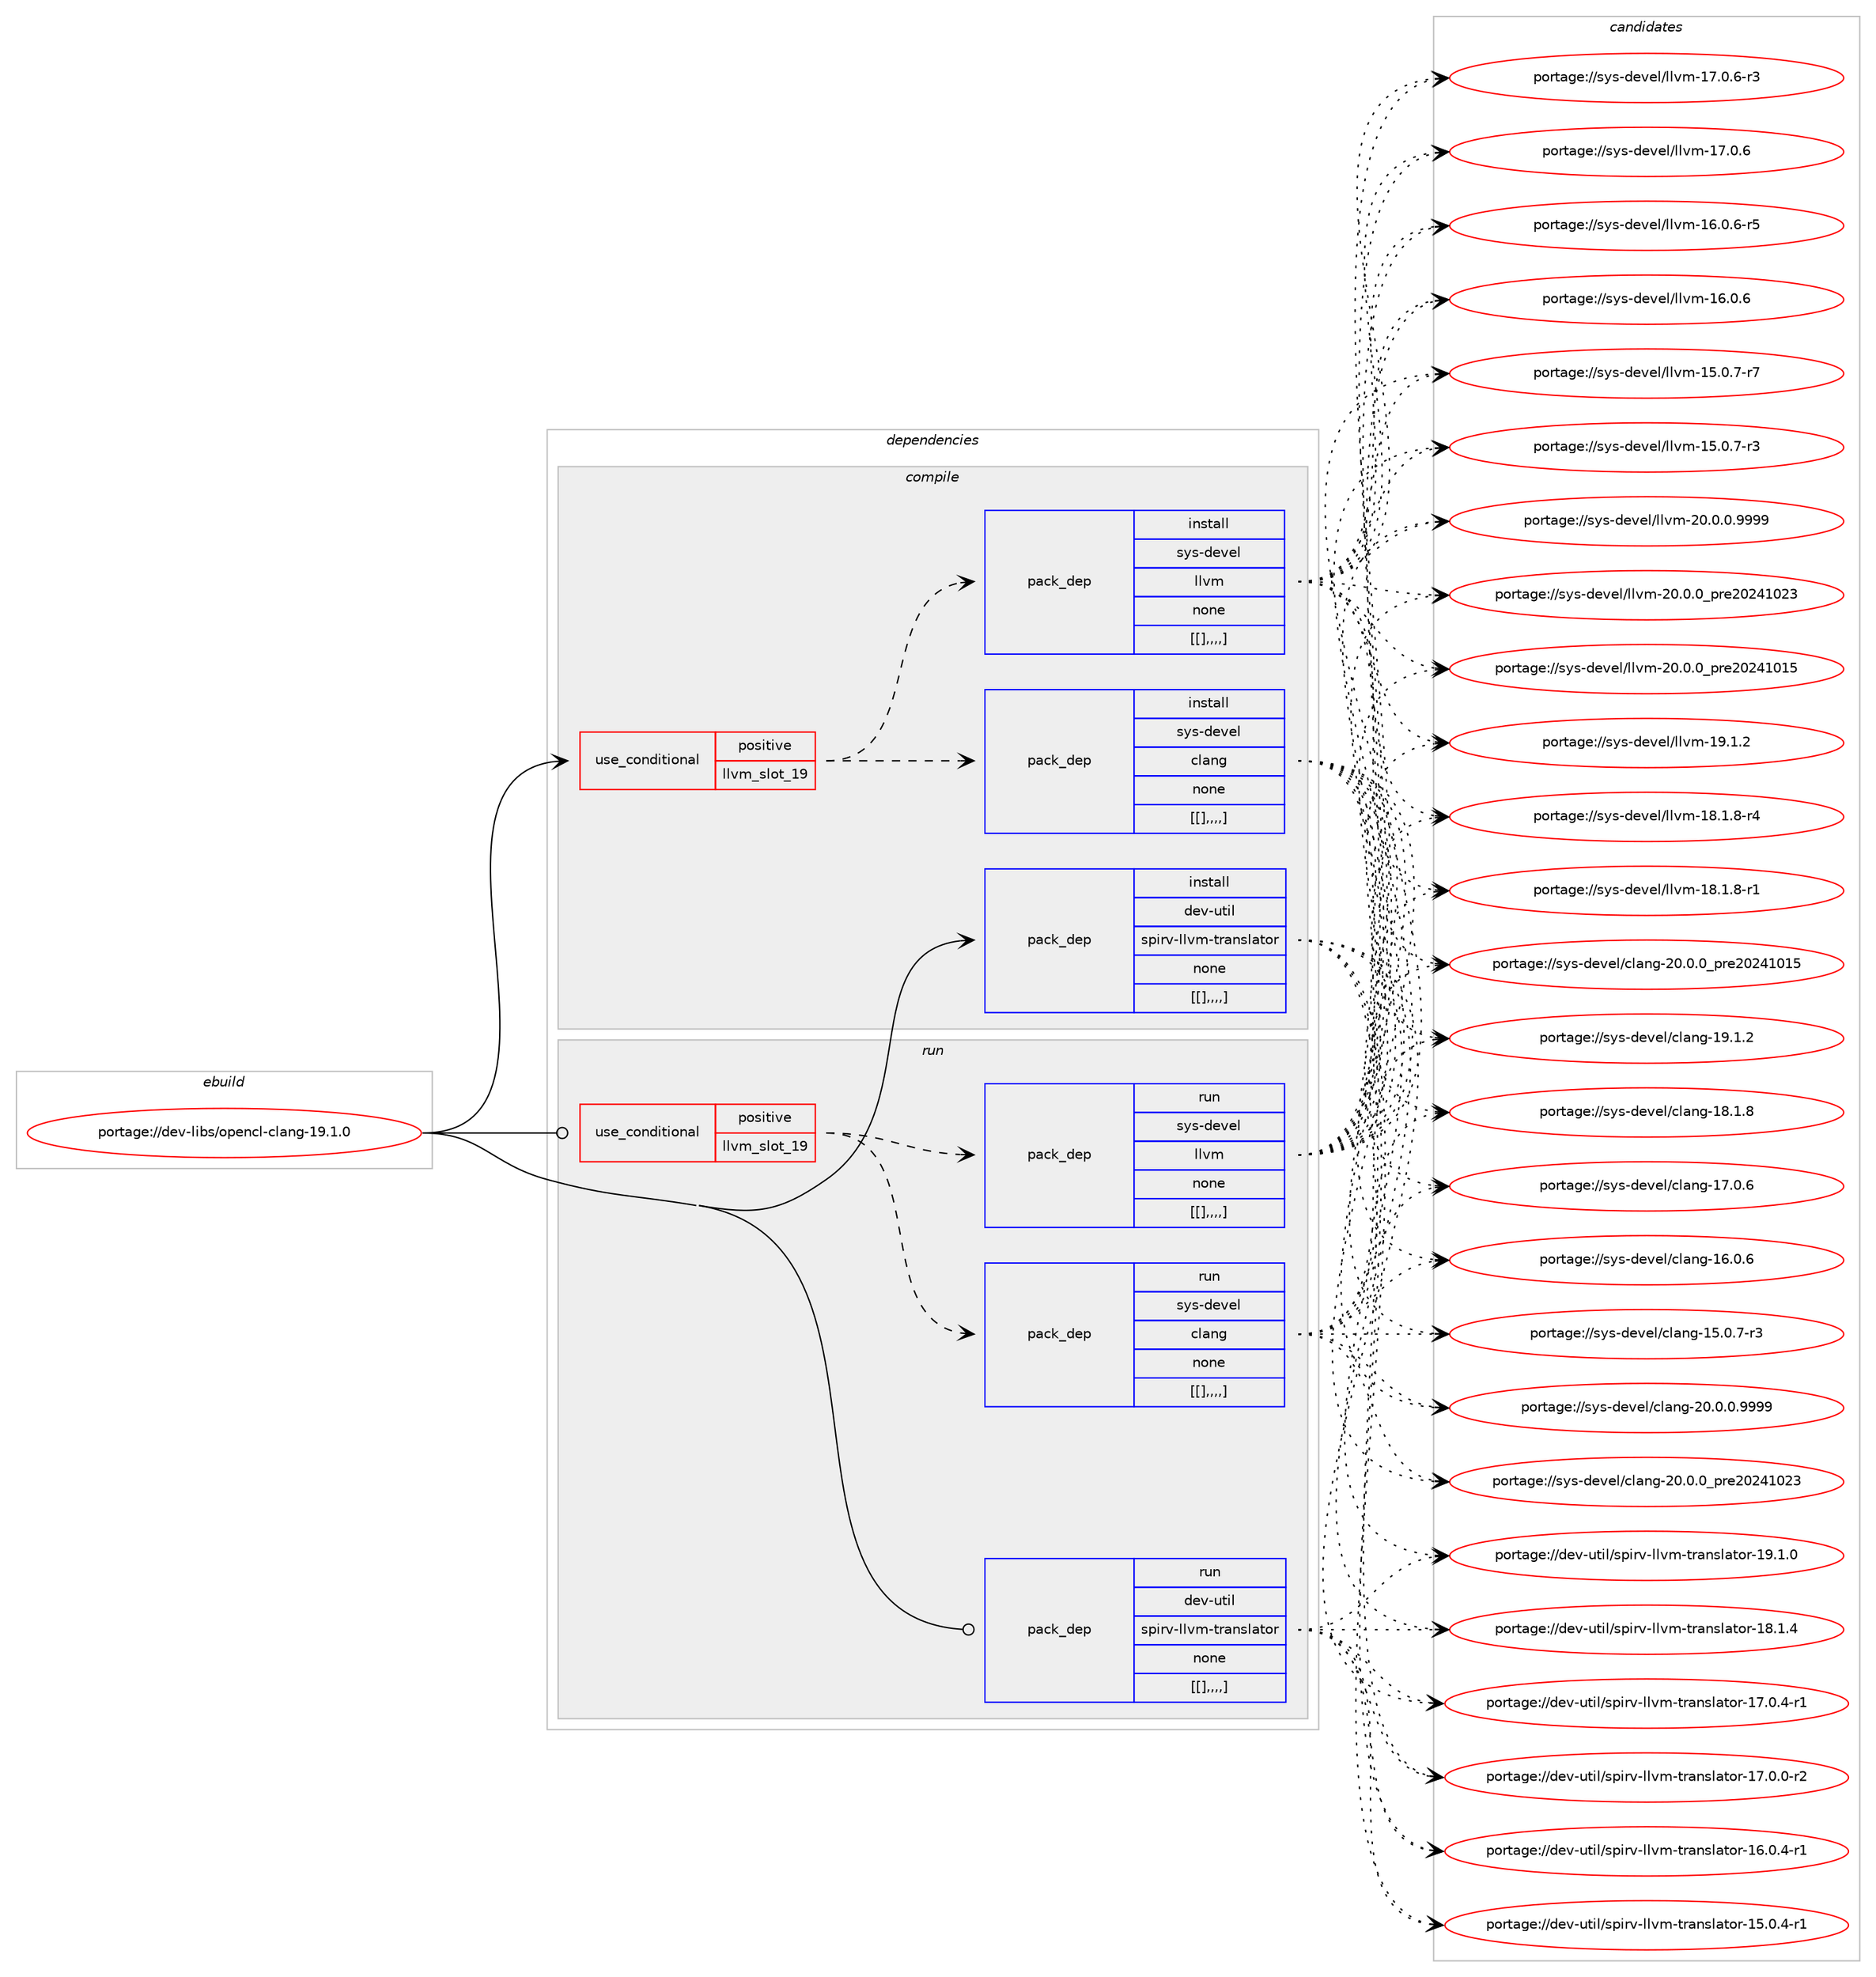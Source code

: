 digraph prolog {

# *************
# Graph options
# *************

newrank=true;
concentrate=true;
compound=true;
graph [rankdir=LR,fontname=Helvetica,fontsize=10,ranksep=1.5];#, ranksep=2.5, nodesep=0.2];
edge  [arrowhead=vee];
node  [fontname=Helvetica,fontsize=10];

# **********
# The ebuild
# **********

subgraph cluster_leftcol {
color=gray;
label=<<i>ebuild</i>>;
id [label="portage://dev-libs/opencl-clang-19.1.0", color=red, width=4, href="../dev-libs/opencl-clang-19.1.0.svg"];
}

# ****************
# The dependencies
# ****************

subgraph cluster_midcol {
color=gray;
label=<<i>dependencies</i>>;
subgraph cluster_compile {
fillcolor="#eeeeee";
style=filled;
label=<<i>compile</i>>;
subgraph cond29463 {
dependency116407 [label=<<TABLE BORDER="0" CELLBORDER="1" CELLSPACING="0" CELLPADDING="4"><TR><TD ROWSPAN="3" CELLPADDING="10">use_conditional</TD></TR><TR><TD>positive</TD></TR><TR><TD>llvm_slot_19</TD></TR></TABLE>>, shape=none, color=red];
subgraph pack85694 {
dependency116409 [label=<<TABLE BORDER="0" CELLBORDER="1" CELLSPACING="0" CELLPADDING="4" WIDTH="220"><TR><TD ROWSPAN="6" CELLPADDING="30">pack_dep</TD></TR><TR><TD WIDTH="110">install</TD></TR><TR><TD>sys-devel</TD></TR><TR><TD>clang</TD></TR><TR><TD>none</TD></TR><TR><TD>[[],,,,]</TD></TR></TABLE>>, shape=none, color=blue];
}
dependency116407:e -> dependency116409:w [weight=20,style="dashed",arrowhead="vee"];
subgraph pack85697 {
dependency116415 [label=<<TABLE BORDER="0" CELLBORDER="1" CELLSPACING="0" CELLPADDING="4" WIDTH="220"><TR><TD ROWSPAN="6" CELLPADDING="30">pack_dep</TD></TR><TR><TD WIDTH="110">install</TD></TR><TR><TD>sys-devel</TD></TR><TR><TD>llvm</TD></TR><TR><TD>none</TD></TR><TR><TD>[[],,,,]</TD></TR></TABLE>>, shape=none, color=blue];
}
dependency116407:e -> dependency116415:w [weight=20,style="dashed",arrowhead="vee"];
}
id:e -> dependency116407:w [weight=20,style="solid",arrowhead="vee"];
subgraph pack85699 {
dependency116441 [label=<<TABLE BORDER="0" CELLBORDER="1" CELLSPACING="0" CELLPADDING="4" WIDTH="220"><TR><TD ROWSPAN="6" CELLPADDING="30">pack_dep</TD></TR><TR><TD WIDTH="110">install</TD></TR><TR><TD>dev-util</TD></TR><TR><TD>spirv-llvm-translator</TD></TR><TR><TD>none</TD></TR><TR><TD>[[],,,,]</TD></TR></TABLE>>, shape=none, color=blue];
}
id:e -> dependency116441:w [weight=20,style="solid",arrowhead="vee"];
}
subgraph cluster_compileandrun {
fillcolor="#eeeeee";
style=filled;
label=<<i>compile and run</i>>;
}
subgraph cluster_run {
fillcolor="#eeeeee";
style=filled;
label=<<i>run</i>>;
subgraph cond29486 {
dependency116468 [label=<<TABLE BORDER="0" CELLBORDER="1" CELLSPACING="0" CELLPADDING="4"><TR><TD ROWSPAN="3" CELLPADDING="10">use_conditional</TD></TR><TR><TD>positive</TD></TR><TR><TD>llvm_slot_19</TD></TR></TABLE>>, shape=none, color=red];
subgraph pack85799 {
dependency116583 [label=<<TABLE BORDER="0" CELLBORDER="1" CELLSPACING="0" CELLPADDING="4" WIDTH="220"><TR><TD ROWSPAN="6" CELLPADDING="30">pack_dep</TD></TR><TR><TD WIDTH="110">run</TD></TR><TR><TD>sys-devel</TD></TR><TR><TD>clang</TD></TR><TR><TD>none</TD></TR><TR><TD>[[],,,,]</TD></TR></TABLE>>, shape=none, color=blue];
}
dependency116468:e -> dependency116583:w [weight=20,style="dashed",arrowhead="vee"];
subgraph pack85801 {
dependency116608 [label=<<TABLE BORDER="0" CELLBORDER="1" CELLSPACING="0" CELLPADDING="4" WIDTH="220"><TR><TD ROWSPAN="6" CELLPADDING="30">pack_dep</TD></TR><TR><TD WIDTH="110">run</TD></TR><TR><TD>sys-devel</TD></TR><TR><TD>llvm</TD></TR><TR><TD>none</TD></TR><TR><TD>[[],,,,]</TD></TR></TABLE>>, shape=none, color=blue];
}
dependency116468:e -> dependency116608:w [weight=20,style="dashed",arrowhead="vee"];
}
id:e -> dependency116468:w [weight=20,style="solid",arrowhead="odot"];
subgraph pack85818 {
dependency116617 [label=<<TABLE BORDER="0" CELLBORDER="1" CELLSPACING="0" CELLPADDING="4" WIDTH="220"><TR><TD ROWSPAN="6" CELLPADDING="30">pack_dep</TD></TR><TR><TD WIDTH="110">run</TD></TR><TR><TD>dev-util</TD></TR><TR><TD>spirv-llvm-translator</TD></TR><TR><TD>none</TD></TR><TR><TD>[[],,,,]</TD></TR></TABLE>>, shape=none, color=blue];
}
id:e -> dependency116617:w [weight=20,style="solid",arrowhead="odot"];
}
}

# **************
# The candidates
# **************

subgraph cluster_choices {
rank=same;
color=gray;
label=<<i>candidates</i>>;

subgraph choice85246 {
color=black;
nodesep=1;
choice11512111545100101118101108479910897110103455048464846484657575757 [label="portage://sys-devel/clang-20.0.0.9999", color=red, width=4,href="../sys-devel/clang-20.0.0.9999.svg"];
choice1151211154510010111810110847991089711010345504846484648951121141015048505249485051 [label="portage://sys-devel/clang-20.0.0_pre20241023", color=red, width=4,href="../sys-devel/clang-20.0.0_pre20241023.svg"];
choice1151211154510010111810110847991089711010345504846484648951121141015048505249484953 [label="portage://sys-devel/clang-20.0.0_pre20241015", color=red, width=4,href="../sys-devel/clang-20.0.0_pre20241015.svg"];
choice1151211154510010111810110847991089711010345495746494650 [label="portage://sys-devel/clang-19.1.2", color=red, width=4,href="../sys-devel/clang-19.1.2.svg"];
choice1151211154510010111810110847991089711010345495646494656 [label="portage://sys-devel/clang-18.1.8", color=red, width=4,href="../sys-devel/clang-18.1.8.svg"];
choice1151211154510010111810110847991089711010345495546484654 [label="portage://sys-devel/clang-17.0.6", color=red, width=4,href="../sys-devel/clang-17.0.6.svg"];
choice1151211154510010111810110847991089711010345495446484654 [label="portage://sys-devel/clang-16.0.6", color=red, width=4,href="../sys-devel/clang-16.0.6.svg"];
choice11512111545100101118101108479910897110103454953464846554511451 [label="portage://sys-devel/clang-15.0.7-r3", color=red, width=4,href="../sys-devel/clang-15.0.7-r3.svg"];
dependency116409:e -> choice11512111545100101118101108479910897110103455048464846484657575757:w [style=dotted,weight="100"];
dependency116409:e -> choice1151211154510010111810110847991089711010345504846484648951121141015048505249485051:w [style=dotted,weight="100"];
dependency116409:e -> choice1151211154510010111810110847991089711010345504846484648951121141015048505249484953:w [style=dotted,weight="100"];
dependency116409:e -> choice1151211154510010111810110847991089711010345495746494650:w [style=dotted,weight="100"];
dependency116409:e -> choice1151211154510010111810110847991089711010345495646494656:w [style=dotted,weight="100"];
dependency116409:e -> choice1151211154510010111810110847991089711010345495546484654:w [style=dotted,weight="100"];
dependency116409:e -> choice1151211154510010111810110847991089711010345495446484654:w [style=dotted,weight="100"];
dependency116409:e -> choice11512111545100101118101108479910897110103454953464846554511451:w [style=dotted,weight="100"];
}
subgraph choice85259 {
color=black;
nodesep=1;
choice1151211154510010111810110847108108118109455048464846484657575757 [label="portage://sys-devel/llvm-20.0.0.9999", color=red, width=4,href="../sys-devel/llvm-20.0.0.9999.svg"];
choice115121115451001011181011084710810811810945504846484648951121141015048505249485051 [label="portage://sys-devel/llvm-20.0.0_pre20241023", color=red, width=4,href="../sys-devel/llvm-20.0.0_pre20241023.svg"];
choice115121115451001011181011084710810811810945504846484648951121141015048505249484953 [label="portage://sys-devel/llvm-20.0.0_pre20241015", color=red, width=4,href="../sys-devel/llvm-20.0.0_pre20241015.svg"];
choice115121115451001011181011084710810811810945495746494650 [label="portage://sys-devel/llvm-19.1.2", color=red, width=4,href="../sys-devel/llvm-19.1.2.svg"];
choice1151211154510010111810110847108108118109454956464946564511452 [label="portage://sys-devel/llvm-18.1.8-r4", color=red, width=4,href="../sys-devel/llvm-18.1.8-r4.svg"];
choice1151211154510010111810110847108108118109454956464946564511449 [label="portage://sys-devel/llvm-18.1.8-r1", color=red, width=4,href="../sys-devel/llvm-18.1.8-r1.svg"];
choice1151211154510010111810110847108108118109454955464846544511451 [label="portage://sys-devel/llvm-17.0.6-r3", color=red, width=4,href="../sys-devel/llvm-17.0.6-r3.svg"];
choice115121115451001011181011084710810811810945495546484654 [label="portage://sys-devel/llvm-17.0.6", color=red, width=4,href="../sys-devel/llvm-17.0.6.svg"];
choice1151211154510010111810110847108108118109454954464846544511453 [label="portage://sys-devel/llvm-16.0.6-r5", color=red, width=4,href="../sys-devel/llvm-16.0.6-r5.svg"];
choice115121115451001011181011084710810811810945495446484654 [label="portage://sys-devel/llvm-16.0.6", color=red, width=4,href="../sys-devel/llvm-16.0.6.svg"];
choice1151211154510010111810110847108108118109454953464846554511455 [label="portage://sys-devel/llvm-15.0.7-r7", color=red, width=4,href="../sys-devel/llvm-15.0.7-r7.svg"];
choice1151211154510010111810110847108108118109454953464846554511451 [label="portage://sys-devel/llvm-15.0.7-r3", color=red, width=4,href="../sys-devel/llvm-15.0.7-r3.svg"];
dependency116415:e -> choice1151211154510010111810110847108108118109455048464846484657575757:w [style=dotted,weight="100"];
dependency116415:e -> choice115121115451001011181011084710810811810945504846484648951121141015048505249485051:w [style=dotted,weight="100"];
dependency116415:e -> choice115121115451001011181011084710810811810945504846484648951121141015048505249484953:w [style=dotted,weight="100"];
dependency116415:e -> choice115121115451001011181011084710810811810945495746494650:w [style=dotted,weight="100"];
dependency116415:e -> choice1151211154510010111810110847108108118109454956464946564511452:w [style=dotted,weight="100"];
dependency116415:e -> choice1151211154510010111810110847108108118109454956464946564511449:w [style=dotted,weight="100"];
dependency116415:e -> choice1151211154510010111810110847108108118109454955464846544511451:w [style=dotted,weight="100"];
dependency116415:e -> choice115121115451001011181011084710810811810945495546484654:w [style=dotted,weight="100"];
dependency116415:e -> choice1151211154510010111810110847108108118109454954464846544511453:w [style=dotted,weight="100"];
dependency116415:e -> choice115121115451001011181011084710810811810945495446484654:w [style=dotted,weight="100"];
dependency116415:e -> choice1151211154510010111810110847108108118109454953464846554511455:w [style=dotted,weight="100"];
dependency116415:e -> choice1151211154510010111810110847108108118109454953464846554511451:w [style=dotted,weight="100"];
}
subgraph choice85274 {
color=black;
nodesep=1;
choice10010111845117116105108471151121051141184510810811810945116114971101151089711611111445495746494648 [label="portage://dev-util/spirv-llvm-translator-19.1.0", color=red, width=4,href="../dev-util/spirv-llvm-translator-19.1.0.svg"];
choice10010111845117116105108471151121051141184510810811810945116114971101151089711611111445495646494652 [label="portage://dev-util/spirv-llvm-translator-18.1.4", color=red, width=4,href="../dev-util/spirv-llvm-translator-18.1.4.svg"];
choice100101118451171161051084711511210511411845108108118109451161149711011510897116111114454955464846524511449 [label="portage://dev-util/spirv-llvm-translator-17.0.4-r1", color=red, width=4,href="../dev-util/spirv-llvm-translator-17.0.4-r1.svg"];
choice100101118451171161051084711511210511411845108108118109451161149711011510897116111114454955464846484511450 [label="portage://dev-util/spirv-llvm-translator-17.0.0-r2", color=red, width=4,href="../dev-util/spirv-llvm-translator-17.0.0-r2.svg"];
choice100101118451171161051084711511210511411845108108118109451161149711011510897116111114454954464846524511449 [label="portage://dev-util/spirv-llvm-translator-16.0.4-r1", color=red, width=4,href="../dev-util/spirv-llvm-translator-16.0.4-r1.svg"];
choice100101118451171161051084711511210511411845108108118109451161149711011510897116111114454953464846524511449 [label="portage://dev-util/spirv-llvm-translator-15.0.4-r1", color=red, width=4,href="../dev-util/spirv-llvm-translator-15.0.4-r1.svg"];
dependency116441:e -> choice10010111845117116105108471151121051141184510810811810945116114971101151089711611111445495746494648:w [style=dotted,weight="100"];
dependency116441:e -> choice10010111845117116105108471151121051141184510810811810945116114971101151089711611111445495646494652:w [style=dotted,weight="100"];
dependency116441:e -> choice100101118451171161051084711511210511411845108108118109451161149711011510897116111114454955464846524511449:w [style=dotted,weight="100"];
dependency116441:e -> choice100101118451171161051084711511210511411845108108118109451161149711011510897116111114454955464846484511450:w [style=dotted,weight="100"];
dependency116441:e -> choice100101118451171161051084711511210511411845108108118109451161149711011510897116111114454954464846524511449:w [style=dotted,weight="100"];
dependency116441:e -> choice100101118451171161051084711511210511411845108108118109451161149711011510897116111114454953464846524511449:w [style=dotted,weight="100"];
}
subgraph choice85328 {
color=black;
nodesep=1;
choice11512111545100101118101108479910897110103455048464846484657575757 [label="portage://sys-devel/clang-20.0.0.9999", color=red, width=4,href="../sys-devel/clang-20.0.0.9999.svg"];
choice1151211154510010111810110847991089711010345504846484648951121141015048505249485051 [label="portage://sys-devel/clang-20.0.0_pre20241023", color=red, width=4,href="../sys-devel/clang-20.0.0_pre20241023.svg"];
choice1151211154510010111810110847991089711010345504846484648951121141015048505249484953 [label="portage://sys-devel/clang-20.0.0_pre20241015", color=red, width=4,href="../sys-devel/clang-20.0.0_pre20241015.svg"];
choice1151211154510010111810110847991089711010345495746494650 [label="portage://sys-devel/clang-19.1.2", color=red, width=4,href="../sys-devel/clang-19.1.2.svg"];
choice1151211154510010111810110847991089711010345495646494656 [label="portage://sys-devel/clang-18.1.8", color=red, width=4,href="../sys-devel/clang-18.1.8.svg"];
choice1151211154510010111810110847991089711010345495546484654 [label="portage://sys-devel/clang-17.0.6", color=red, width=4,href="../sys-devel/clang-17.0.6.svg"];
choice1151211154510010111810110847991089711010345495446484654 [label="portage://sys-devel/clang-16.0.6", color=red, width=4,href="../sys-devel/clang-16.0.6.svg"];
choice11512111545100101118101108479910897110103454953464846554511451 [label="portage://sys-devel/clang-15.0.7-r3", color=red, width=4,href="../sys-devel/clang-15.0.7-r3.svg"];
dependency116583:e -> choice11512111545100101118101108479910897110103455048464846484657575757:w [style=dotted,weight="100"];
dependency116583:e -> choice1151211154510010111810110847991089711010345504846484648951121141015048505249485051:w [style=dotted,weight="100"];
dependency116583:e -> choice1151211154510010111810110847991089711010345504846484648951121141015048505249484953:w [style=dotted,weight="100"];
dependency116583:e -> choice1151211154510010111810110847991089711010345495746494650:w [style=dotted,weight="100"];
dependency116583:e -> choice1151211154510010111810110847991089711010345495646494656:w [style=dotted,weight="100"];
dependency116583:e -> choice1151211154510010111810110847991089711010345495546484654:w [style=dotted,weight="100"];
dependency116583:e -> choice1151211154510010111810110847991089711010345495446484654:w [style=dotted,weight="100"];
dependency116583:e -> choice11512111545100101118101108479910897110103454953464846554511451:w [style=dotted,weight="100"];
}
subgraph choice85374 {
color=black;
nodesep=1;
choice1151211154510010111810110847108108118109455048464846484657575757 [label="portage://sys-devel/llvm-20.0.0.9999", color=red, width=4,href="../sys-devel/llvm-20.0.0.9999.svg"];
choice115121115451001011181011084710810811810945504846484648951121141015048505249485051 [label="portage://sys-devel/llvm-20.0.0_pre20241023", color=red, width=4,href="../sys-devel/llvm-20.0.0_pre20241023.svg"];
choice115121115451001011181011084710810811810945504846484648951121141015048505249484953 [label="portage://sys-devel/llvm-20.0.0_pre20241015", color=red, width=4,href="../sys-devel/llvm-20.0.0_pre20241015.svg"];
choice115121115451001011181011084710810811810945495746494650 [label="portage://sys-devel/llvm-19.1.2", color=red, width=4,href="../sys-devel/llvm-19.1.2.svg"];
choice1151211154510010111810110847108108118109454956464946564511452 [label="portage://sys-devel/llvm-18.1.8-r4", color=red, width=4,href="../sys-devel/llvm-18.1.8-r4.svg"];
choice1151211154510010111810110847108108118109454956464946564511449 [label="portage://sys-devel/llvm-18.1.8-r1", color=red, width=4,href="../sys-devel/llvm-18.1.8-r1.svg"];
choice1151211154510010111810110847108108118109454955464846544511451 [label="portage://sys-devel/llvm-17.0.6-r3", color=red, width=4,href="../sys-devel/llvm-17.0.6-r3.svg"];
choice115121115451001011181011084710810811810945495546484654 [label="portage://sys-devel/llvm-17.0.6", color=red, width=4,href="../sys-devel/llvm-17.0.6.svg"];
choice1151211154510010111810110847108108118109454954464846544511453 [label="portage://sys-devel/llvm-16.0.6-r5", color=red, width=4,href="../sys-devel/llvm-16.0.6-r5.svg"];
choice115121115451001011181011084710810811810945495446484654 [label="portage://sys-devel/llvm-16.0.6", color=red, width=4,href="../sys-devel/llvm-16.0.6.svg"];
choice1151211154510010111810110847108108118109454953464846554511455 [label="portage://sys-devel/llvm-15.0.7-r7", color=red, width=4,href="../sys-devel/llvm-15.0.7-r7.svg"];
choice1151211154510010111810110847108108118109454953464846554511451 [label="portage://sys-devel/llvm-15.0.7-r3", color=red, width=4,href="../sys-devel/llvm-15.0.7-r3.svg"];
dependency116608:e -> choice1151211154510010111810110847108108118109455048464846484657575757:w [style=dotted,weight="100"];
dependency116608:e -> choice115121115451001011181011084710810811810945504846484648951121141015048505249485051:w [style=dotted,weight="100"];
dependency116608:e -> choice115121115451001011181011084710810811810945504846484648951121141015048505249484953:w [style=dotted,weight="100"];
dependency116608:e -> choice115121115451001011181011084710810811810945495746494650:w [style=dotted,weight="100"];
dependency116608:e -> choice1151211154510010111810110847108108118109454956464946564511452:w [style=dotted,weight="100"];
dependency116608:e -> choice1151211154510010111810110847108108118109454956464946564511449:w [style=dotted,weight="100"];
dependency116608:e -> choice1151211154510010111810110847108108118109454955464846544511451:w [style=dotted,weight="100"];
dependency116608:e -> choice115121115451001011181011084710810811810945495546484654:w [style=dotted,weight="100"];
dependency116608:e -> choice1151211154510010111810110847108108118109454954464846544511453:w [style=dotted,weight="100"];
dependency116608:e -> choice115121115451001011181011084710810811810945495446484654:w [style=dotted,weight="100"];
dependency116608:e -> choice1151211154510010111810110847108108118109454953464846554511455:w [style=dotted,weight="100"];
dependency116608:e -> choice1151211154510010111810110847108108118109454953464846554511451:w [style=dotted,weight="100"];
}
subgraph choice85402 {
color=black;
nodesep=1;
choice10010111845117116105108471151121051141184510810811810945116114971101151089711611111445495746494648 [label="portage://dev-util/spirv-llvm-translator-19.1.0", color=red, width=4,href="../dev-util/spirv-llvm-translator-19.1.0.svg"];
choice10010111845117116105108471151121051141184510810811810945116114971101151089711611111445495646494652 [label="portage://dev-util/spirv-llvm-translator-18.1.4", color=red, width=4,href="../dev-util/spirv-llvm-translator-18.1.4.svg"];
choice100101118451171161051084711511210511411845108108118109451161149711011510897116111114454955464846524511449 [label="portage://dev-util/spirv-llvm-translator-17.0.4-r1", color=red, width=4,href="../dev-util/spirv-llvm-translator-17.0.4-r1.svg"];
choice100101118451171161051084711511210511411845108108118109451161149711011510897116111114454955464846484511450 [label="portage://dev-util/spirv-llvm-translator-17.0.0-r2", color=red, width=4,href="../dev-util/spirv-llvm-translator-17.0.0-r2.svg"];
choice100101118451171161051084711511210511411845108108118109451161149711011510897116111114454954464846524511449 [label="portage://dev-util/spirv-llvm-translator-16.0.4-r1", color=red, width=4,href="../dev-util/spirv-llvm-translator-16.0.4-r1.svg"];
choice100101118451171161051084711511210511411845108108118109451161149711011510897116111114454953464846524511449 [label="portage://dev-util/spirv-llvm-translator-15.0.4-r1", color=red, width=4,href="../dev-util/spirv-llvm-translator-15.0.4-r1.svg"];
dependency116617:e -> choice10010111845117116105108471151121051141184510810811810945116114971101151089711611111445495746494648:w [style=dotted,weight="100"];
dependency116617:e -> choice10010111845117116105108471151121051141184510810811810945116114971101151089711611111445495646494652:w [style=dotted,weight="100"];
dependency116617:e -> choice100101118451171161051084711511210511411845108108118109451161149711011510897116111114454955464846524511449:w [style=dotted,weight="100"];
dependency116617:e -> choice100101118451171161051084711511210511411845108108118109451161149711011510897116111114454955464846484511450:w [style=dotted,weight="100"];
dependency116617:e -> choice100101118451171161051084711511210511411845108108118109451161149711011510897116111114454954464846524511449:w [style=dotted,weight="100"];
dependency116617:e -> choice100101118451171161051084711511210511411845108108118109451161149711011510897116111114454953464846524511449:w [style=dotted,weight="100"];
}
}

}
